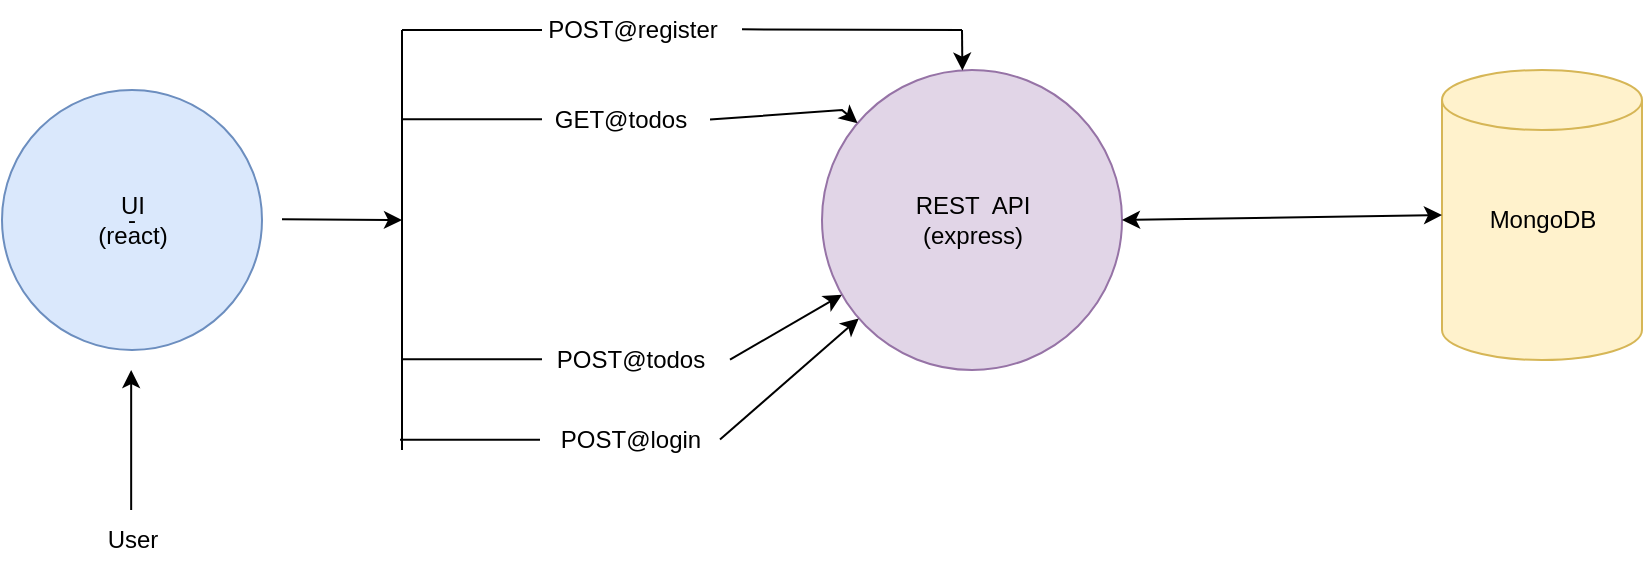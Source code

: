<mxfile version="20.0.3" type="github">
  <diagram id="C5RBs43oDa-KdzZeNtuy" name="Page-1">
    <mxGraphModel dx="1145" dy="635" grid="1" gridSize="10" guides="1" tooltips="1" connect="1" arrows="1" fold="1" page="1" pageScale="1" pageWidth="827" pageHeight="1169" math="0" shadow="0">
      <root>
        <mxCell id="WIyWlLk6GJQsqaUBKTNV-0" />
        <mxCell id="WIyWlLk6GJQsqaUBKTNV-1" parent="WIyWlLk6GJQsqaUBKTNV-0" />
        <mxCell id="i_EI2Xxlt41yadYSQ0XA-0" value="-" style="ellipse;whiteSpace=wrap;html=1;fillColor=#dae8fc;strokeColor=#6c8ebf;" vertex="1" parent="WIyWlLk6GJQsqaUBKTNV-1">
          <mxGeometry x="60" y="270" width="130" height="130" as="geometry" />
        </mxCell>
        <mxCell id="i_EI2Xxlt41yadYSQ0XA-1" value="UI&lt;br&gt;(react)" style="text;html=1;resizable=0;autosize=1;align=center;verticalAlign=middle;points=[];fillColor=none;strokeColor=none;rounded=0;" vertex="1" parent="WIyWlLk6GJQsqaUBKTNV-1">
          <mxGeometry x="95" y="315" width="60" height="40" as="geometry" />
        </mxCell>
        <mxCell id="i_EI2Xxlt41yadYSQ0XA-5" value="" style="endArrow=classic;html=1;rounded=0;" edge="1" parent="WIyWlLk6GJQsqaUBKTNV-1">
          <mxGeometry width="50" height="50" relative="1" as="geometry">
            <mxPoint x="124.58" y="480" as="sourcePoint" />
            <mxPoint x="124.58" y="410" as="targetPoint" />
          </mxGeometry>
        </mxCell>
        <mxCell id="i_EI2Xxlt41yadYSQ0XA-6" value="User" style="text;html=1;resizable=0;autosize=1;align=center;verticalAlign=middle;points=[];fillColor=none;strokeColor=none;rounded=0;" vertex="1" parent="WIyWlLk6GJQsqaUBKTNV-1">
          <mxGeometry x="100" y="480" width="50" height="30" as="geometry" />
        </mxCell>
        <mxCell id="i_EI2Xxlt41yadYSQ0XA-8" value="" style="endArrow=classic;html=1;rounded=0;" edge="1" parent="WIyWlLk6GJQsqaUBKTNV-1">
          <mxGeometry width="50" height="50" relative="1" as="geometry">
            <mxPoint x="200" y="334.58" as="sourcePoint" />
            <mxPoint x="260" y="335" as="targetPoint" />
          </mxGeometry>
        </mxCell>
        <mxCell id="i_EI2Xxlt41yadYSQ0XA-10" value="" style="endArrow=none;html=1;rounded=0;" edge="1" parent="WIyWlLk6GJQsqaUBKTNV-1">
          <mxGeometry width="50" height="50" relative="1" as="geometry">
            <mxPoint x="260" y="450" as="sourcePoint" />
            <mxPoint x="260" y="240" as="targetPoint" />
          </mxGeometry>
        </mxCell>
        <mxCell id="i_EI2Xxlt41yadYSQ0XA-11" value="" style="endArrow=none;html=1;rounded=0;" edge="1" parent="WIyWlLk6GJQsqaUBKTNV-1">
          <mxGeometry width="50" height="50" relative="1" as="geometry">
            <mxPoint x="260" y="240" as="sourcePoint" />
            <mxPoint x="330" y="240" as="targetPoint" />
          </mxGeometry>
        </mxCell>
        <mxCell id="i_EI2Xxlt41yadYSQ0XA-12" value="" style="endArrow=none;html=1;rounded=0;" edge="1" parent="WIyWlLk6GJQsqaUBKTNV-1">
          <mxGeometry width="50" height="50" relative="1" as="geometry">
            <mxPoint x="260" y="284.58" as="sourcePoint" />
            <mxPoint x="330" y="284.58" as="targetPoint" />
          </mxGeometry>
        </mxCell>
        <mxCell id="i_EI2Xxlt41yadYSQ0XA-13" value="" style="endArrow=none;html=1;rounded=0;" edge="1" parent="WIyWlLk6GJQsqaUBKTNV-1">
          <mxGeometry width="50" height="50" relative="1" as="geometry">
            <mxPoint x="260" y="404.58" as="sourcePoint" />
            <mxPoint x="330" y="404.58" as="targetPoint" />
          </mxGeometry>
        </mxCell>
        <mxCell id="i_EI2Xxlt41yadYSQ0XA-14" value="" style="endArrow=none;html=1;rounded=0;" edge="1" parent="WIyWlLk6GJQsqaUBKTNV-1">
          <mxGeometry width="50" height="50" relative="1" as="geometry">
            <mxPoint x="259" y="444.88" as="sourcePoint" />
            <mxPoint x="329" y="444.88" as="targetPoint" />
          </mxGeometry>
        </mxCell>
        <mxCell id="i_EI2Xxlt41yadYSQ0XA-15" value="POST@register" style="text;html=1;resizable=0;autosize=1;align=center;verticalAlign=middle;points=[];fillColor=none;strokeColor=none;rounded=0;" vertex="1" parent="WIyWlLk6GJQsqaUBKTNV-1">
          <mxGeometry x="320" y="225" width="110" height="30" as="geometry" />
        </mxCell>
        <mxCell id="i_EI2Xxlt41yadYSQ0XA-16" value="GET@todos" style="text;html=1;resizable=0;autosize=1;align=center;verticalAlign=middle;points=[];fillColor=none;strokeColor=none;rounded=0;" vertex="1" parent="WIyWlLk6GJQsqaUBKTNV-1">
          <mxGeometry x="324" y="270" width="90" height="30" as="geometry" />
        </mxCell>
        <mxCell id="i_EI2Xxlt41yadYSQ0XA-17" value="POST@todos" style="text;html=1;resizable=0;autosize=1;align=center;verticalAlign=middle;points=[];fillColor=none;strokeColor=none;rounded=0;" vertex="1" parent="WIyWlLk6GJQsqaUBKTNV-1">
          <mxGeometry x="324" y="390" width="100" height="30" as="geometry" />
        </mxCell>
        <mxCell id="i_EI2Xxlt41yadYSQ0XA-18" value="POST@login" style="text;html=1;resizable=0;autosize=1;align=center;verticalAlign=middle;points=[];fillColor=none;strokeColor=none;rounded=0;" vertex="1" parent="WIyWlLk6GJQsqaUBKTNV-1">
          <mxGeometry x="329" y="430" width="90" height="30" as="geometry" />
        </mxCell>
        <mxCell id="i_EI2Xxlt41yadYSQ0XA-19" value="" style="ellipse;whiteSpace=wrap;html=1;fillColor=#e1d5e7;strokeColor=#9673a6;" vertex="1" parent="WIyWlLk6GJQsqaUBKTNV-1">
          <mxGeometry x="470" y="260" width="150" height="150" as="geometry" />
        </mxCell>
        <mxCell id="i_EI2Xxlt41yadYSQ0XA-20" value="REST&amp;nbsp; API&lt;br&gt;(express)" style="text;html=1;resizable=0;autosize=1;align=center;verticalAlign=middle;points=[];fillColor=none;strokeColor=none;rounded=0;" vertex="1" parent="WIyWlLk6GJQsqaUBKTNV-1">
          <mxGeometry x="505" y="315" width="80" height="40" as="geometry" />
        </mxCell>
        <mxCell id="i_EI2Xxlt41yadYSQ0XA-21" value="" style="endArrow=none;html=1;rounded=0;" edge="1" parent="WIyWlLk6GJQsqaUBKTNV-1">
          <mxGeometry width="50" height="50" relative="1" as="geometry">
            <mxPoint x="430" y="239.66" as="sourcePoint" />
            <mxPoint x="540" y="240" as="targetPoint" />
          </mxGeometry>
        </mxCell>
        <mxCell id="i_EI2Xxlt41yadYSQ0XA-23" value="" style="endArrow=classic;html=1;rounded=0;" edge="1" parent="WIyWlLk6GJQsqaUBKTNV-1" target="i_EI2Xxlt41yadYSQ0XA-19">
          <mxGeometry width="50" height="50" relative="1" as="geometry">
            <mxPoint x="414" y="284.8" as="sourcePoint" />
            <mxPoint x="454" y="284.8" as="targetPoint" />
            <Array as="points">
              <mxPoint x="480" y="280" />
            </Array>
          </mxGeometry>
        </mxCell>
        <mxCell id="i_EI2Xxlt41yadYSQ0XA-25" value="" style="endArrow=classic;html=1;rounded=0;" edge="1" parent="WIyWlLk6GJQsqaUBKTNV-1" target="i_EI2Xxlt41yadYSQ0XA-19">
          <mxGeometry width="50" height="50" relative="1" as="geometry">
            <mxPoint x="424" y="404.8" as="sourcePoint" />
            <mxPoint x="444" y="404.8" as="targetPoint" />
          </mxGeometry>
        </mxCell>
        <mxCell id="i_EI2Xxlt41yadYSQ0XA-26" value="" style="endArrow=classic;html=1;rounded=0;" edge="1" parent="WIyWlLk6GJQsqaUBKTNV-1" target="i_EI2Xxlt41yadYSQ0XA-19">
          <mxGeometry width="50" height="50" relative="1" as="geometry">
            <mxPoint x="419" y="444.8" as="sourcePoint" />
            <mxPoint x="510" y="410" as="targetPoint" />
          </mxGeometry>
        </mxCell>
        <mxCell id="i_EI2Xxlt41yadYSQ0XA-27" value="" style="endArrow=classic;html=1;rounded=0;entryX=0.468;entryY=0.002;entryDx=0;entryDy=0;entryPerimeter=0;" edge="1" parent="WIyWlLk6GJQsqaUBKTNV-1" target="i_EI2Xxlt41yadYSQ0XA-19">
          <mxGeometry width="50" height="50" relative="1" as="geometry">
            <mxPoint x="540" y="240" as="sourcePoint" />
            <mxPoint x="540" y="255" as="targetPoint" />
          </mxGeometry>
        </mxCell>
        <mxCell id="i_EI2Xxlt41yadYSQ0XA-29" value="" style="shape=cylinder3;whiteSpace=wrap;html=1;boundedLbl=1;backgroundOutline=1;size=15;fillColor=#fff2cc;strokeColor=#d6b656;" vertex="1" parent="WIyWlLk6GJQsqaUBKTNV-1">
          <mxGeometry x="780" y="260" width="100" height="145" as="geometry" />
        </mxCell>
        <mxCell id="i_EI2Xxlt41yadYSQ0XA-30" value="MongoDB" style="text;html=1;resizable=0;autosize=1;align=center;verticalAlign=middle;points=[];fillColor=none;strokeColor=none;rounded=0;" vertex="1" parent="WIyWlLk6GJQsqaUBKTNV-1">
          <mxGeometry x="790" y="320" width="80" height="30" as="geometry" />
        </mxCell>
        <mxCell id="i_EI2Xxlt41yadYSQ0XA-31" value="" style="endArrow=classic;startArrow=classic;html=1;rounded=0;entryX=0;entryY=0.5;entryDx=0;entryDy=0;entryPerimeter=0;exitX=1;exitY=0.5;exitDx=0;exitDy=0;" edge="1" parent="WIyWlLk6GJQsqaUBKTNV-1" source="i_EI2Xxlt41yadYSQ0XA-19" target="i_EI2Xxlt41yadYSQ0XA-29">
          <mxGeometry width="50" height="50" relative="1" as="geometry">
            <mxPoint x="650" y="330" as="sourcePoint" />
            <mxPoint x="620" y="270" as="targetPoint" />
          </mxGeometry>
        </mxCell>
      </root>
    </mxGraphModel>
  </diagram>
</mxfile>
